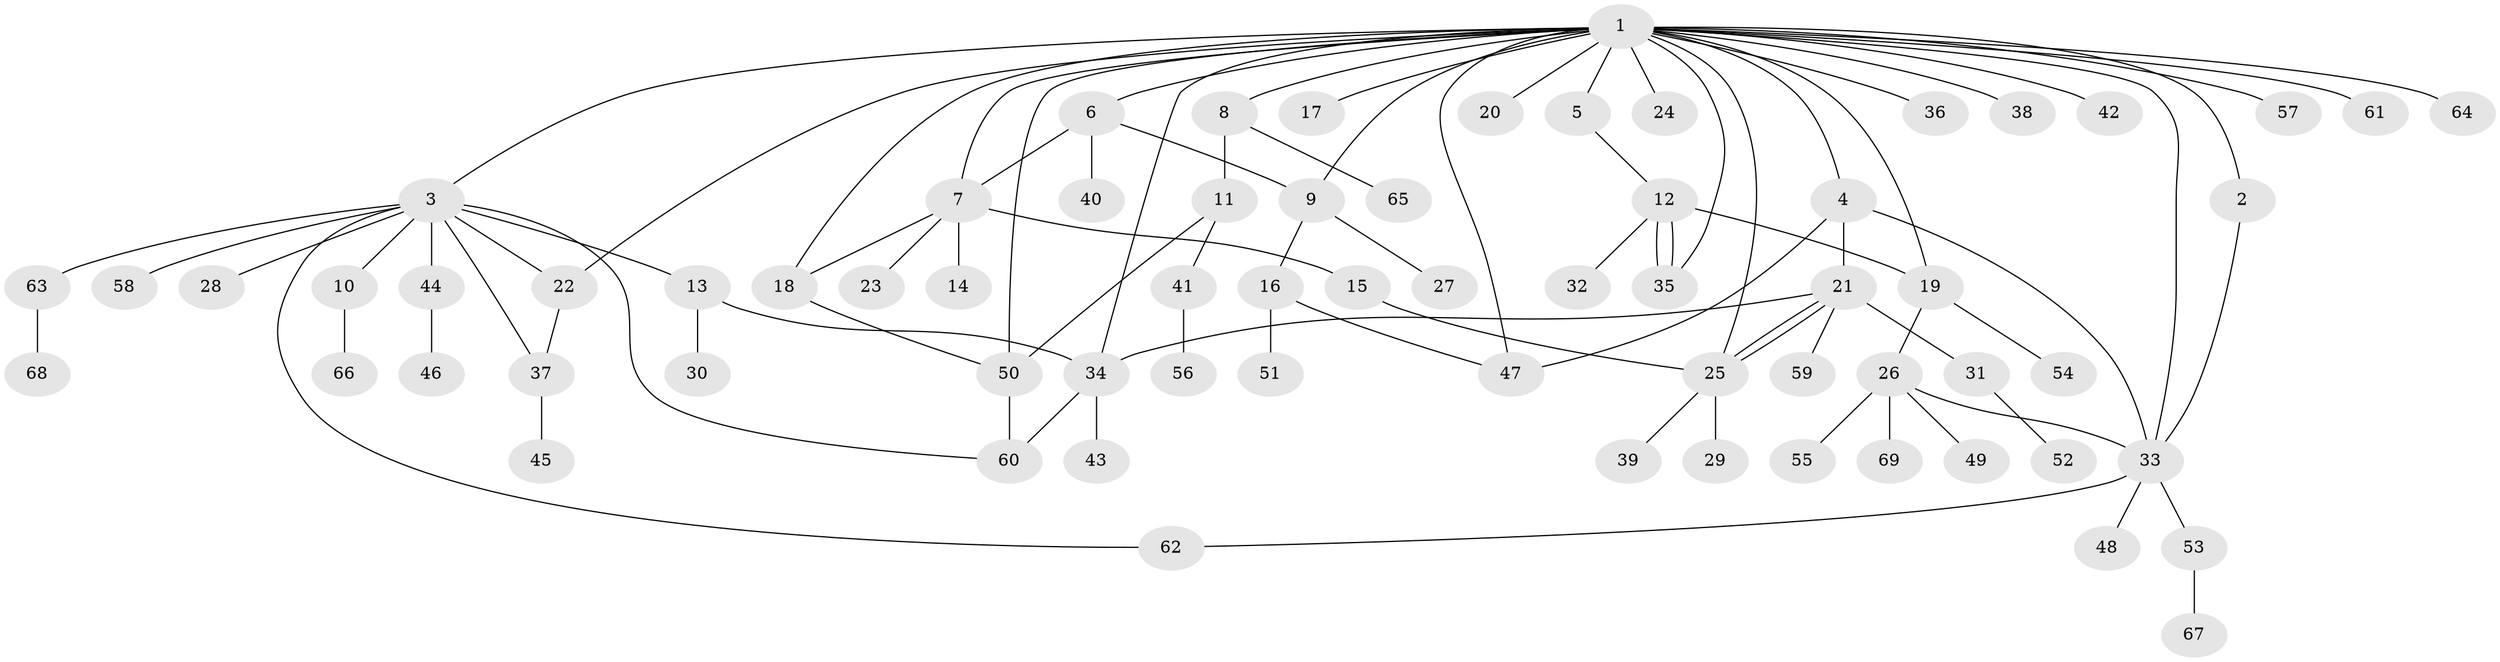 // coarse degree distribution, {25: 0.02040816326530612, 2: 0.10204081632653061, 10: 0.02040816326530612, 7: 0.04081632653061224, 3: 0.12244897959183673, 4: 0.10204081632653061, 1: 0.5510204081632653, 5: 0.04081632653061224}
// Generated by graph-tools (version 1.1) at 2025/23/03/03/25 07:23:51]
// undirected, 69 vertices, 91 edges
graph export_dot {
graph [start="1"]
  node [color=gray90,style=filled];
  1;
  2;
  3;
  4;
  5;
  6;
  7;
  8;
  9;
  10;
  11;
  12;
  13;
  14;
  15;
  16;
  17;
  18;
  19;
  20;
  21;
  22;
  23;
  24;
  25;
  26;
  27;
  28;
  29;
  30;
  31;
  32;
  33;
  34;
  35;
  36;
  37;
  38;
  39;
  40;
  41;
  42;
  43;
  44;
  45;
  46;
  47;
  48;
  49;
  50;
  51;
  52;
  53;
  54;
  55;
  56;
  57;
  58;
  59;
  60;
  61;
  62;
  63;
  64;
  65;
  66;
  67;
  68;
  69;
  1 -- 2;
  1 -- 3;
  1 -- 4;
  1 -- 5;
  1 -- 6;
  1 -- 7;
  1 -- 8;
  1 -- 9;
  1 -- 17;
  1 -- 18;
  1 -- 19;
  1 -- 20;
  1 -- 22;
  1 -- 24;
  1 -- 25;
  1 -- 33;
  1 -- 34;
  1 -- 35;
  1 -- 36;
  1 -- 38;
  1 -- 42;
  1 -- 47;
  1 -- 50;
  1 -- 57;
  1 -- 61;
  1 -- 64;
  2 -- 33;
  3 -- 10;
  3 -- 13;
  3 -- 22;
  3 -- 28;
  3 -- 37;
  3 -- 44;
  3 -- 58;
  3 -- 60;
  3 -- 62;
  3 -- 63;
  4 -- 21;
  4 -- 33;
  4 -- 47;
  5 -- 12;
  6 -- 7;
  6 -- 9;
  6 -- 40;
  7 -- 14;
  7 -- 15;
  7 -- 18;
  7 -- 23;
  8 -- 11;
  8 -- 65;
  9 -- 16;
  9 -- 27;
  10 -- 66;
  11 -- 41;
  11 -- 50;
  12 -- 19;
  12 -- 32;
  12 -- 35;
  12 -- 35;
  13 -- 30;
  13 -- 34;
  15 -- 25;
  16 -- 47;
  16 -- 51;
  18 -- 50;
  19 -- 26;
  19 -- 54;
  21 -- 25;
  21 -- 25;
  21 -- 31;
  21 -- 34;
  21 -- 59;
  22 -- 37;
  25 -- 29;
  25 -- 39;
  26 -- 33;
  26 -- 49;
  26 -- 55;
  26 -- 69;
  31 -- 52;
  33 -- 48;
  33 -- 53;
  33 -- 62;
  34 -- 43;
  34 -- 60;
  37 -- 45;
  41 -- 56;
  44 -- 46;
  50 -- 60;
  53 -- 67;
  63 -- 68;
}
